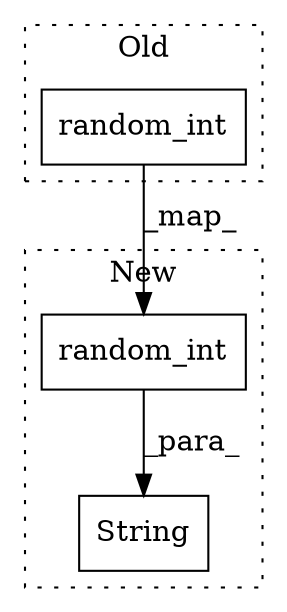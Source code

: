 digraph G {
subgraph cluster0 {
1 [label="random_int" a="32" s="1955,1980" l="11,1" shape="box"];
label = "Old";
style="dotted";
}
subgraph cluster1 {
2 [label="random_int" a="32" s="1919,1944" l="11,1" shape="box"];
3 [label="String" a="32" s="1912,1945" l="7,1" shape="box"];
label = "New";
style="dotted";
}
1 -> 2 [label="_map_"];
2 -> 3 [label="_para_"];
}